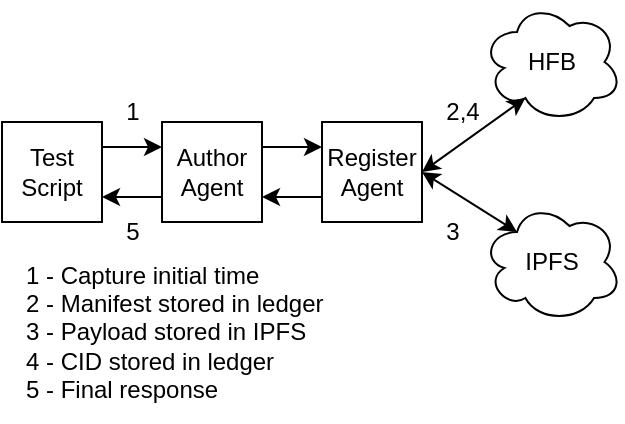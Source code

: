 <mxfile version="21.0.10" type="device"><diagram name="Página-1" id="5fEzxh84mmSdy5ejU_iH"><mxGraphModel dx="880" dy="470" grid="1" gridSize="10" guides="1" tooltips="1" connect="1" arrows="1" fold="1" page="1" pageScale="1" pageWidth="827" pageHeight="1169" math="0" shadow="0"><root><mxCell id="0"/><mxCell id="1" parent="0"/><mxCell id="0bHtTFy6KJN1M6mU55zM-3" value="&lt;div&gt;Author&lt;/div&gt;&lt;div&gt;Agent&lt;br&gt;&lt;/div&gt;" style="rounded=0;whiteSpace=wrap;html=1;" vertex="1" parent="1"><mxGeometry x="160" y="160" width="50" height="50" as="geometry"/></mxCell><mxCell id="0bHtTFy6KJN1M6mU55zM-4" value="&lt;div&gt;Register&lt;br&gt;&lt;/div&gt;&lt;div&gt;Agent&lt;br&gt;&lt;/div&gt;" style="rounded=0;whiteSpace=wrap;html=1;" vertex="1" parent="1"><mxGeometry x="240" y="160" width="50" height="50" as="geometry"/></mxCell><mxCell id="0bHtTFy6KJN1M6mU55zM-6" value="HFB" style="ellipse;shape=cloud;whiteSpace=wrap;html=1;" vertex="1" parent="1"><mxGeometry x="320" y="100" width="70" height="60" as="geometry"/></mxCell><mxCell id="0bHtTFy6KJN1M6mU55zM-7" value="IPFS" style="ellipse;shape=cloud;whiteSpace=wrap;html=1;" vertex="1" parent="1"><mxGeometry x="320" y="200" width="70" height="60" as="geometry"/></mxCell><mxCell id="0bHtTFy6KJN1M6mU55zM-9" value="&lt;div&gt;Test&lt;/div&gt;&lt;div&gt;Script&lt;br&gt;&lt;/div&gt;" style="rounded=0;whiteSpace=wrap;html=1;" vertex="1" parent="1"><mxGeometry x="80" y="160" width="50" height="50" as="geometry"/></mxCell><mxCell id="0bHtTFy6KJN1M6mU55zM-10" value="" style="endArrow=classic;html=1;rounded=0;entryX=0.25;entryY=0.25;entryDx=0;entryDy=0;entryPerimeter=0;exitX=1;exitY=0.5;exitDx=0;exitDy=0;startArrow=classic;startFill=1;endFill=1;" edge="1" parent="1" source="0bHtTFy6KJN1M6mU55zM-4" target="0bHtTFy6KJN1M6mU55zM-7"><mxGeometry width="50" height="50" relative="1" as="geometry"><mxPoint x="290" y="380" as="sourcePoint"/><mxPoint x="340" y="330" as="targetPoint"/></mxGeometry></mxCell><mxCell id="0bHtTFy6KJN1M6mU55zM-11" value="" style="endArrow=classic;html=1;rounded=0;entryX=0.31;entryY=0.8;entryDx=0;entryDy=0;entryPerimeter=0;exitX=1;exitY=0.5;exitDx=0;exitDy=0;startArrow=classic;startFill=1;endFill=1;" edge="1" parent="1" source="0bHtTFy6KJN1M6mU55zM-4" target="0bHtTFy6KJN1M6mU55zM-6"><mxGeometry width="50" height="50" relative="1" as="geometry"><mxPoint x="310" y="350" as="sourcePoint"/><mxPoint x="360" y="300" as="targetPoint"/></mxGeometry></mxCell><mxCell id="0bHtTFy6KJN1M6mU55zM-14" value="" style="endArrow=classic;html=1;rounded=0;exitX=1;exitY=0.25;exitDx=0;exitDy=0;entryX=0;entryY=0.25;entryDx=0;entryDy=0;" edge="1" parent="1" source="0bHtTFy6KJN1M6mU55zM-9" target="0bHtTFy6KJN1M6mU55zM-3"><mxGeometry width="50" height="50" relative="1" as="geometry"><mxPoint x="120" y="300" as="sourcePoint"/><mxPoint x="170" y="250" as="targetPoint"/></mxGeometry></mxCell><mxCell id="0bHtTFy6KJN1M6mU55zM-15" value="" style="endArrow=classic;html=1;rounded=0;exitX=1;exitY=0.25;exitDx=0;exitDy=0;entryX=0;entryY=0.25;entryDx=0;entryDy=0;" edge="1" parent="1" source="0bHtTFy6KJN1M6mU55zM-3" target="0bHtTFy6KJN1M6mU55zM-4"><mxGeometry width="50" height="50" relative="1" as="geometry"><mxPoint x="190" y="330" as="sourcePoint"/><mxPoint x="240" y="280" as="targetPoint"/></mxGeometry></mxCell><mxCell id="0bHtTFy6KJN1M6mU55zM-16" value="" style="endArrow=classic;html=1;rounded=0;exitX=0;exitY=0.75;exitDx=0;exitDy=0;entryX=1;entryY=0.75;entryDx=0;entryDy=0;" edge="1" parent="1" source="0bHtTFy6KJN1M6mU55zM-4" target="0bHtTFy6KJN1M6mU55zM-3"><mxGeometry width="50" height="50" relative="1" as="geometry"><mxPoint x="140" y="320" as="sourcePoint"/><mxPoint x="190" y="270" as="targetPoint"/></mxGeometry></mxCell><mxCell id="0bHtTFy6KJN1M6mU55zM-17" value="" style="endArrow=classic;html=1;rounded=0;exitX=0;exitY=0.75;exitDx=0;exitDy=0;entryX=1;entryY=0.75;entryDx=0;entryDy=0;" edge="1" parent="1" source="0bHtTFy6KJN1M6mU55zM-3" target="0bHtTFy6KJN1M6mU55zM-9"><mxGeometry width="50" height="50" relative="1" as="geometry"><mxPoint x="130" y="340" as="sourcePoint"/><mxPoint x="180" y="290" as="targetPoint"/></mxGeometry></mxCell><mxCell id="0bHtTFy6KJN1M6mU55zM-18" value="1" style="text;html=1;align=center;verticalAlign=middle;resizable=0;points=[];autosize=1;strokeColor=none;fillColor=none;" vertex="1" parent="1"><mxGeometry x="130" y="140" width="30" height="30" as="geometry"/></mxCell><mxCell id="0bHtTFy6KJN1M6mU55zM-19" value="2,4" style="text;html=1;align=center;verticalAlign=middle;resizable=0;points=[];autosize=1;strokeColor=none;fillColor=none;" vertex="1" parent="1"><mxGeometry x="290" y="140" width="40" height="30" as="geometry"/></mxCell><mxCell id="0bHtTFy6KJN1M6mU55zM-20" value="3" style="text;html=1;align=center;verticalAlign=middle;resizable=0;points=[];autosize=1;strokeColor=none;fillColor=none;" vertex="1" parent="1"><mxGeometry x="290" y="200" width="30" height="30" as="geometry"/></mxCell><mxCell id="0bHtTFy6KJN1M6mU55zM-21" value="5" style="text;html=1;align=center;verticalAlign=middle;resizable=0;points=[];autosize=1;strokeColor=none;fillColor=none;" vertex="1" parent="1"><mxGeometry x="130" y="200" width="30" height="30" as="geometry"/></mxCell><mxCell id="0bHtTFy6KJN1M6mU55zM-22" value="&lt;div align=&quot;left&quot;&gt;1 - Capture initial time&lt;/div&gt;&lt;div align=&quot;left&quot;&gt;2 - Manifest stored in ledger&lt;/div&gt;&lt;div align=&quot;left&quot;&gt;3 - Payload stored in IPFS&lt;/div&gt;&lt;div align=&quot;left&quot;&gt;4 - CID stored in ledger&lt;/div&gt;&lt;div align=&quot;left&quot;&gt;5 - Final response&lt;br&gt;&lt;/div&gt;" style="text;html=1;align=left;verticalAlign=middle;resizable=0;points=[];autosize=1;strokeColor=none;fillColor=none;" vertex="1" parent="1"><mxGeometry x="90" y="220" width="180" height="90" as="geometry"/></mxCell></root></mxGraphModel></diagram></mxfile>